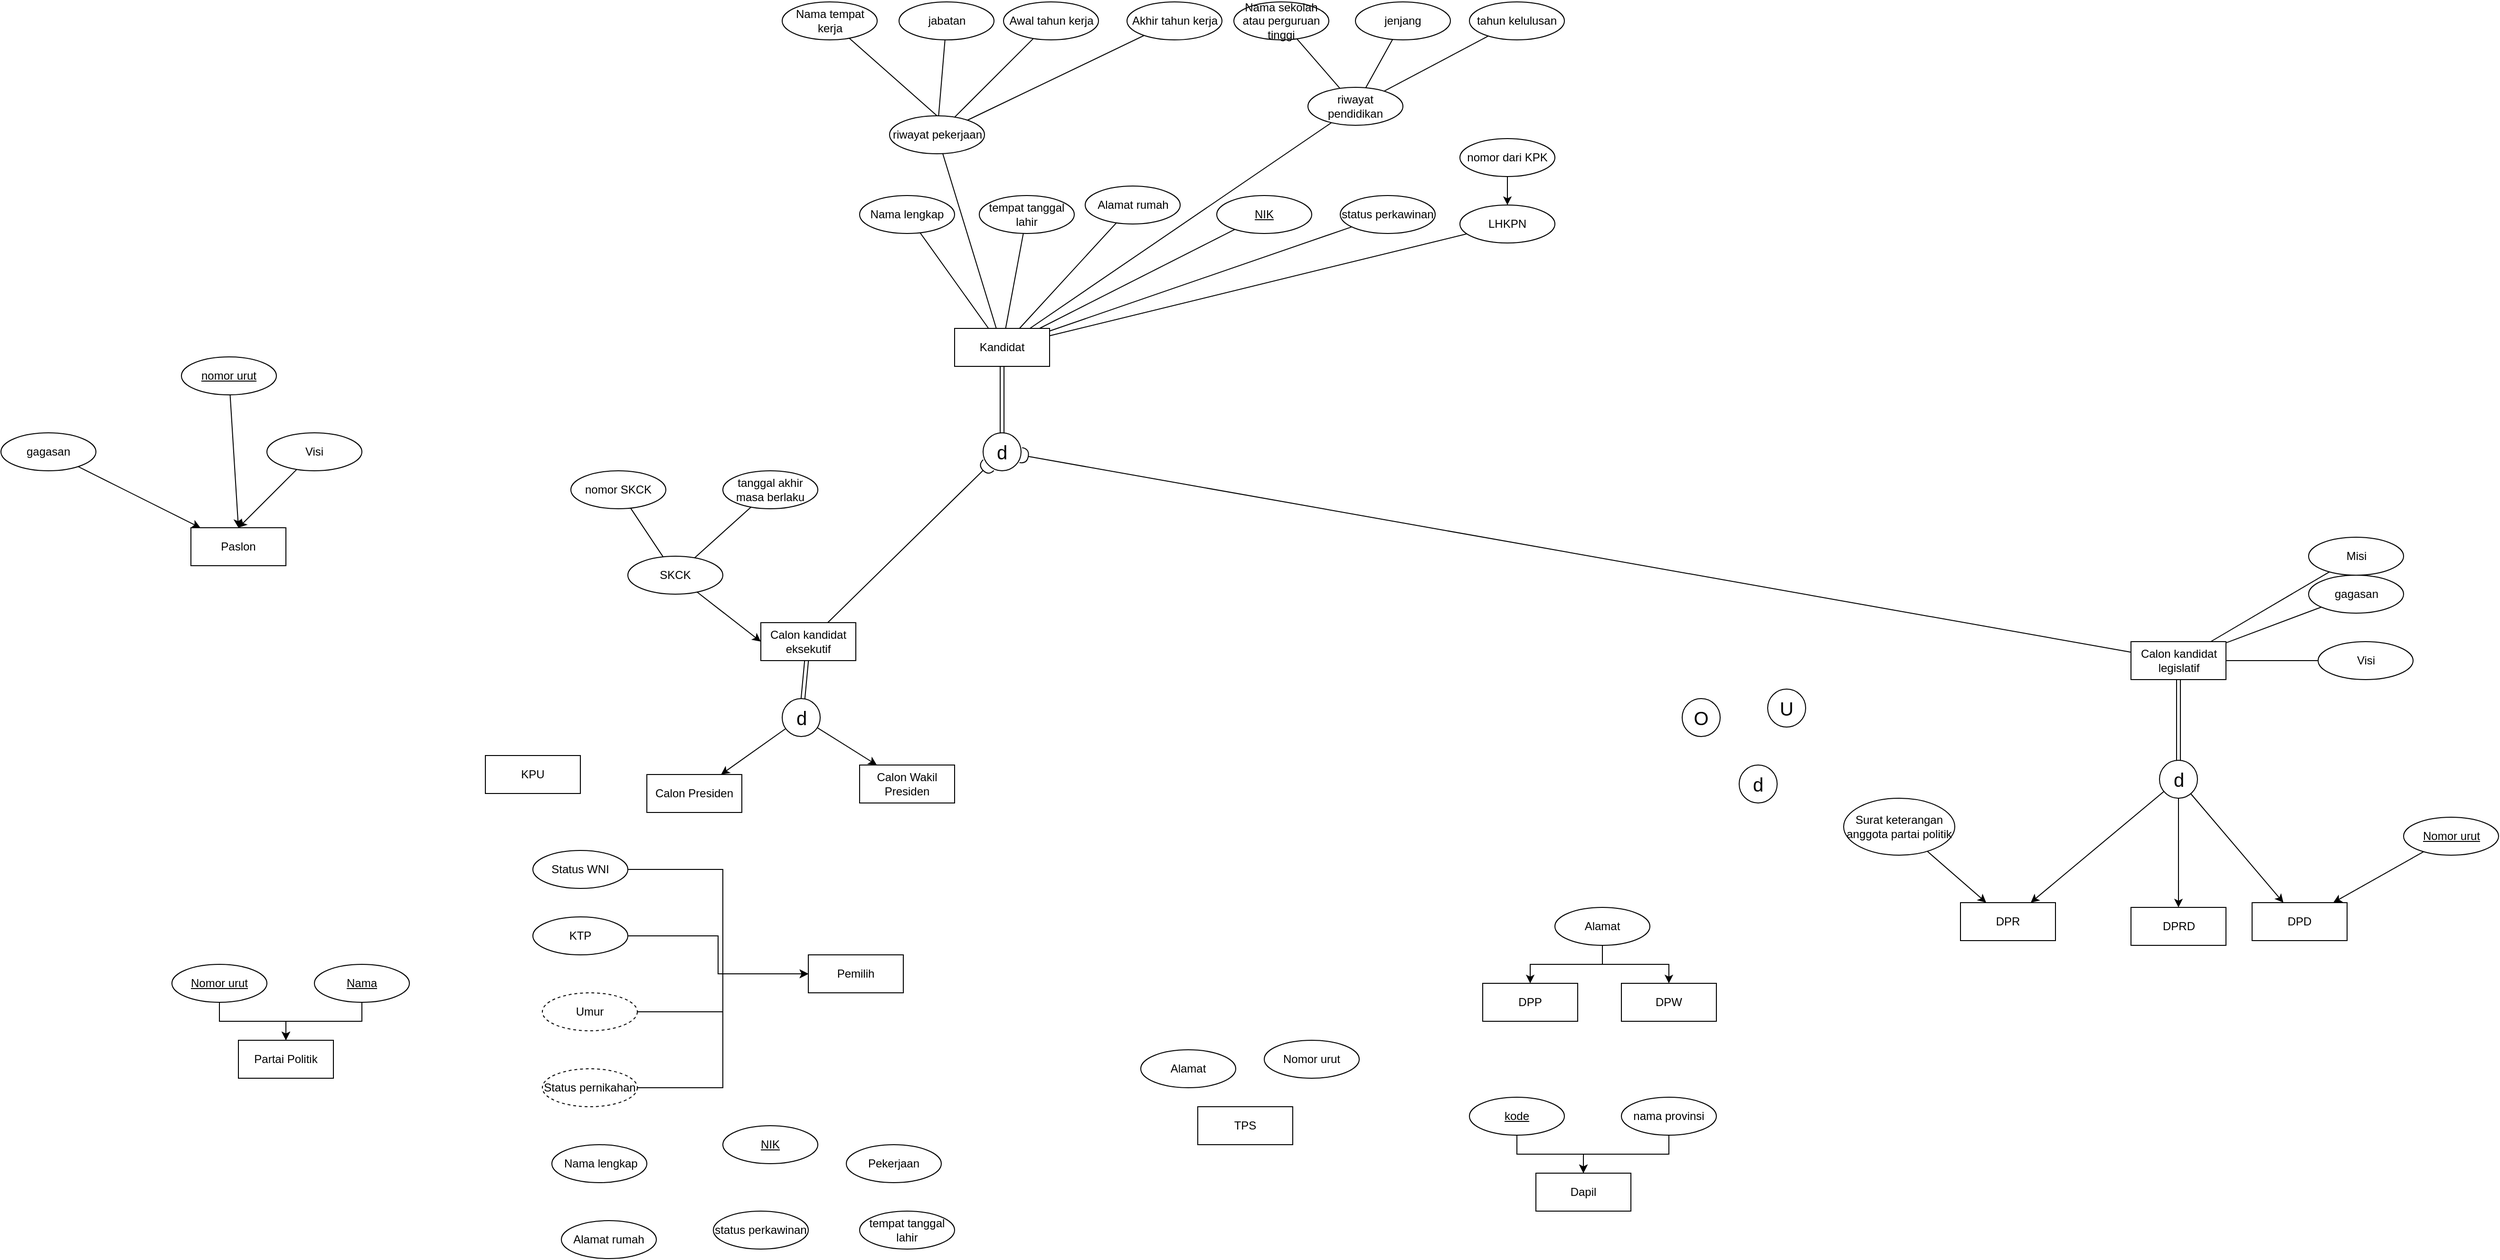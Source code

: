<mxfile version="23.1.6" type="github">
  <diagram name="Page-1" id="nqy8MYTfZK-IS5IxkyHg">
    <mxGraphModel dx="2181" dy="1837" grid="1" gridSize="10" guides="1" tooltips="1" connect="1" arrows="1" fold="1" page="1" pageScale="1" pageWidth="827" pageHeight="1169" math="0" shadow="0">
      <root>
        <mxCell id="0" />
        <mxCell id="1" parent="0" />
        <mxCell id="Rp_q8d3P8gBAkOt-X-FX-1" value="DPR" style="whiteSpace=wrap;html=1;align=center;" parent="1" vertex="1">
          <mxGeometry x="1373" y="285" width="100" height="40" as="geometry" />
        </mxCell>
        <mxCell id="Rp_q8d3P8gBAkOt-X-FX-2" value="DPRD" style="whiteSpace=wrap;html=1;align=center;" parent="1" vertex="1">
          <mxGeometry x="1552.5" y="290" width="100" height="40" as="geometry" />
        </mxCell>
        <mxCell id="Rp_q8d3P8gBAkOt-X-FX-3" value="DPD" style="whiteSpace=wrap;html=1;align=center;" parent="1" vertex="1">
          <mxGeometry x="1680" y="285" width="100" height="40" as="geometry" />
        </mxCell>
        <mxCell id="Rp_q8d3P8gBAkOt-X-FX-4" value="Calon Presiden" style="whiteSpace=wrap;html=1;align=center;" parent="1" vertex="1">
          <mxGeometry x="-10" y="150" width="100" height="40" as="geometry" />
        </mxCell>
        <mxCell id="Rp_q8d3P8gBAkOt-X-FX-5" value="Calon Wakil Presiden" style="whiteSpace=wrap;html=1;align=center;" parent="1" vertex="1">
          <mxGeometry x="214" y="140" width="100" height="40" as="geometry" />
        </mxCell>
        <mxCell id="InDd5PstnEUt9IAhVS5L-50" style="rounded=0;orthogonalLoop=1;jettySize=auto;html=1;shape=link;" edge="1" parent="1" source="06MVGboHxHlyO1YCg4qo-1" target="InDd5PstnEUt9IAhVS5L-49">
          <mxGeometry relative="1" as="geometry" />
        </mxCell>
        <mxCell id="06MVGboHxHlyO1YCg4qo-1" value="Calon kandidat eksekutif" style="whiteSpace=wrap;html=1;align=center;" parent="1" vertex="1">
          <mxGeometry x="110" y="-10" width="100" height="40" as="geometry" />
        </mxCell>
        <mxCell id="InDd5PstnEUt9IAhVS5L-54" style="edgeStyle=orthogonalEdgeStyle;rounded=0;orthogonalLoop=1;jettySize=auto;html=1;shape=link;" edge="1" parent="1" source="06MVGboHxHlyO1YCg4qo-2" target="InDd5PstnEUt9IAhVS5L-53">
          <mxGeometry relative="1" as="geometry" />
        </mxCell>
        <mxCell id="06MVGboHxHlyO1YCg4qo-2" value="Calon kandidat legislatif" style="whiteSpace=wrap;html=1;align=center;" parent="1" vertex="1">
          <mxGeometry x="1552.5" y="10" width="100" height="40" as="geometry" />
        </mxCell>
        <mxCell id="06MVGboHxHlyO1YCg4qo-3" value="Dapil" style="whiteSpace=wrap;html=1;align=center;" parent="1" vertex="1">
          <mxGeometry x="926" y="570" width="100" height="40" as="geometry" />
        </mxCell>
        <mxCell id="06MVGboHxHlyO1YCg4qo-22" value="DPP" style="whiteSpace=wrap;html=1;align=center;" parent="1" vertex="1">
          <mxGeometry x="870" y="370" width="100" height="40" as="geometry" />
        </mxCell>
        <mxCell id="06MVGboHxHlyO1YCg4qo-24" value="DPW" style="whiteSpace=wrap;html=1;align=center;" parent="1" vertex="1">
          <mxGeometry x="1016" y="370" width="100" height="40" as="geometry" />
        </mxCell>
        <mxCell id="06MVGboHxHlyO1YCg4qo-26" style="edgeStyle=orthogonalEdgeStyle;rounded=0;orthogonalLoop=1;jettySize=auto;html=1;entryX=0.5;entryY=0;entryDx=0;entryDy=0;" parent="1" source="06MVGboHxHlyO1YCg4qo-25" target="06MVGboHxHlyO1YCg4qo-24" edge="1">
          <mxGeometry relative="1" as="geometry" />
        </mxCell>
        <mxCell id="06MVGboHxHlyO1YCg4qo-27" style="edgeStyle=orthogonalEdgeStyle;rounded=0;orthogonalLoop=1;jettySize=auto;html=1;entryX=0.5;entryY=0;entryDx=0;entryDy=0;" parent="1" source="06MVGboHxHlyO1YCg4qo-25" target="06MVGboHxHlyO1YCg4qo-22" edge="1">
          <mxGeometry relative="1" as="geometry" />
        </mxCell>
        <mxCell id="06MVGboHxHlyO1YCg4qo-25" value="Alamat" style="ellipse;whiteSpace=wrap;html=1;align=center;" parent="1" vertex="1">
          <mxGeometry x="946" y="290" width="100" height="40" as="geometry" />
        </mxCell>
        <mxCell id="06MVGboHxHlyO1YCg4qo-28" value="KPU" style="whiteSpace=wrap;html=1;align=center;" parent="1" vertex="1">
          <mxGeometry x="-180" y="130" width="100" height="40" as="geometry" />
        </mxCell>
        <mxCell id="06MVGboHxHlyO1YCg4qo-75" style="rounded=0;orthogonalLoop=1;jettySize=auto;html=1;entryX=0;entryY=0.5;entryDx=0;entryDy=0;" parent="1" source="06MVGboHxHlyO1YCg4qo-68" target="06MVGboHxHlyO1YCg4qo-1" edge="1">
          <mxGeometry relative="1" as="geometry" />
        </mxCell>
        <mxCell id="06MVGboHxHlyO1YCg4qo-79" value="Paslon" style="whiteSpace=wrap;html=1;align=center;" parent="1" vertex="1">
          <mxGeometry x="-490" y="-110" width="100" height="40" as="geometry" />
        </mxCell>
        <mxCell id="06MVGboHxHlyO1YCg4qo-88" style="rounded=0;orthogonalLoop=1;jettySize=auto;html=1;entryX=0.5;entryY=0;entryDx=0;entryDy=0;" parent="1" source="06MVGboHxHlyO1YCg4qo-81" target="06MVGboHxHlyO1YCg4qo-79" edge="1">
          <mxGeometry relative="1" as="geometry" />
        </mxCell>
        <mxCell id="06MVGboHxHlyO1YCg4qo-81" value="&lt;u&gt;nomor urut&lt;/u&gt;" style="ellipse;whiteSpace=wrap;html=1;align=center;" parent="1" vertex="1">
          <mxGeometry x="-500" y="-290" width="100" height="40" as="geometry" />
        </mxCell>
        <mxCell id="06MVGboHxHlyO1YCg4qo-87" style="rounded=0;orthogonalLoop=1;jettySize=auto;html=1;entryX=0.5;entryY=0;entryDx=0;entryDy=0;" parent="1" source="06MVGboHxHlyO1YCg4qo-82" target="06MVGboHxHlyO1YCg4qo-79" edge="1">
          <mxGeometry relative="1" as="geometry" />
        </mxCell>
        <mxCell id="06MVGboHxHlyO1YCg4qo-82" value="Visi" style="ellipse;whiteSpace=wrap;html=1;align=center;" parent="1" vertex="1">
          <mxGeometry x="-410" y="-210" width="100" height="40" as="geometry" />
        </mxCell>
        <mxCell id="06MVGboHxHlyO1YCg4qo-89" style="rounded=0;orthogonalLoop=1;jettySize=auto;html=1;" parent="1" source="06MVGboHxHlyO1YCg4qo-83" target="06MVGboHxHlyO1YCg4qo-79" edge="1">
          <mxGeometry relative="1" as="geometry" />
        </mxCell>
        <mxCell id="06MVGboHxHlyO1YCg4qo-83" value="gagasan" style="ellipse;whiteSpace=wrap;html=1;align=center;" parent="1" vertex="1">
          <mxGeometry x="-690" y="-210" width="100" height="40" as="geometry" />
        </mxCell>
        <mxCell id="06MVGboHxHlyO1YCg4qo-95" style="edgeStyle=orthogonalEdgeStyle;rounded=0;orthogonalLoop=1;jettySize=auto;html=1;curved=0;strokeColor=none;" parent="1" source="06MVGboHxHlyO1YCg4qo-91" target="Rp_q8d3P8gBAkOt-X-FX-2" edge="1">
          <mxGeometry relative="1" as="geometry">
            <Array as="points">
              <mxPoint x="382" y="80" />
              <mxPoint x="540" y="80" />
            </Array>
          </mxGeometry>
        </mxCell>
        <mxCell id="InDd5PstnEUt9IAhVS5L-24" style="rounded=0;orthogonalLoop=1;jettySize=auto;html=1;" edge="1" parent="1" source="06MVGboHxHlyO1YCg4qo-91" target="Rp_q8d3P8gBAkOt-X-FX-1">
          <mxGeometry relative="1" as="geometry" />
        </mxCell>
        <mxCell id="06MVGboHxHlyO1YCg4qo-91" value="Surat keterangan anggota partai politik" style="ellipse;whiteSpace=wrap;html=1;align=center;" parent="1" vertex="1">
          <mxGeometry x="1250" y="175" width="117" height="60" as="geometry" />
        </mxCell>
        <mxCell id="06MVGboHxHlyO1YCg4qo-98" style="rounded=0;orthogonalLoop=1;jettySize=auto;html=1;endArrow=none;endFill=0;" parent="1" source="06MVGboHxHlyO1YCg4qo-97" target="06MVGboHxHlyO1YCg4qo-2" edge="1">
          <mxGeometry relative="1" as="geometry" />
        </mxCell>
        <mxCell id="06MVGboHxHlyO1YCg4qo-97" value="Visi" style="ellipse;whiteSpace=wrap;html=1;align=center;" parent="1" vertex="1">
          <mxGeometry x="1749.5" y="10" width="100" height="40" as="geometry" />
        </mxCell>
        <mxCell id="06MVGboHxHlyO1YCg4qo-102" style="rounded=0;orthogonalLoop=1;jettySize=auto;html=1;endArrow=none;endFill=0;" parent="1" source="06MVGboHxHlyO1YCg4qo-99" target="06MVGboHxHlyO1YCg4qo-2" edge="1">
          <mxGeometry relative="1" as="geometry" />
        </mxCell>
        <mxCell id="06MVGboHxHlyO1YCg4qo-99" value="Misi" style="ellipse;whiteSpace=wrap;html=1;align=center;" parent="1" vertex="1">
          <mxGeometry x="1739.5" y="-100" width="100" height="40" as="geometry" />
        </mxCell>
        <mxCell id="06MVGboHxHlyO1YCg4qo-101" style="rounded=0;orthogonalLoop=1;jettySize=auto;html=1;endArrow=none;endFill=0;" parent="1" source="06MVGboHxHlyO1YCg4qo-100" target="06MVGboHxHlyO1YCg4qo-2" edge="1">
          <mxGeometry relative="1" as="geometry" />
        </mxCell>
        <mxCell id="06MVGboHxHlyO1YCg4qo-100" value="gagasan" style="ellipse;whiteSpace=wrap;html=1;align=center;" parent="1" vertex="1">
          <mxGeometry x="1739.5" y="-60" width="100" height="40" as="geometry" />
        </mxCell>
        <mxCell id="06MVGboHxHlyO1YCg4qo-106" style="edgeStyle=orthogonalEdgeStyle;rounded=0;orthogonalLoop=1;jettySize=auto;html=1;" parent="1" source="06MVGboHxHlyO1YCg4qo-103" target="06MVGboHxHlyO1YCg4qo-3" edge="1">
          <mxGeometry relative="1" as="geometry" />
        </mxCell>
        <mxCell id="06MVGboHxHlyO1YCg4qo-103" value="&lt;u&gt;kode&lt;/u&gt;" style="ellipse;whiteSpace=wrap;html=1;align=center;" parent="1" vertex="1">
          <mxGeometry x="856" y="490" width="100" height="40" as="geometry" />
        </mxCell>
        <mxCell id="06MVGboHxHlyO1YCg4qo-107" style="edgeStyle=orthogonalEdgeStyle;rounded=0;orthogonalLoop=1;jettySize=auto;html=1;" parent="1" source="06MVGboHxHlyO1YCg4qo-105" target="06MVGboHxHlyO1YCg4qo-3" edge="1">
          <mxGeometry relative="1" as="geometry" />
        </mxCell>
        <mxCell id="06MVGboHxHlyO1YCg4qo-105" value="nama provinsi" style="ellipse;whiteSpace=wrap;html=1;align=center;" parent="1" vertex="1">
          <mxGeometry x="1016" y="490" width="100" height="40" as="geometry" />
        </mxCell>
        <mxCell id="06MVGboHxHlyO1YCg4qo-109" style="rounded=0;orthogonalLoop=1;jettySize=auto;html=1;" parent="1" source="06MVGboHxHlyO1YCg4qo-108" target="Rp_q8d3P8gBAkOt-X-FX-3" edge="1">
          <mxGeometry relative="1" as="geometry" />
        </mxCell>
        <mxCell id="06MVGboHxHlyO1YCg4qo-108" value="&lt;u&gt;Nomor urut&lt;/u&gt;" style="ellipse;whiteSpace=wrap;html=1;align=center;" parent="1" vertex="1">
          <mxGeometry x="1839.5" y="195" width="100" height="40" as="geometry" />
        </mxCell>
        <mxCell id="06MVGboHxHlyO1YCg4qo-110" value="Pemilih" style="whiteSpace=wrap;html=1;align=center;" parent="1" vertex="1">
          <mxGeometry x="160" y="340" width="100" height="40" as="geometry" />
        </mxCell>
        <mxCell id="06MVGboHxHlyO1YCg4qo-120" style="edgeStyle=orthogonalEdgeStyle;rounded=0;orthogonalLoop=1;jettySize=auto;html=1;" parent="1" source="06MVGboHxHlyO1YCg4qo-112" target="06MVGboHxHlyO1YCg4qo-110" edge="1">
          <mxGeometry relative="1" as="geometry">
            <Array as="points">
              <mxPoint x="70" y="250" />
              <mxPoint x="70" y="360" />
            </Array>
          </mxGeometry>
        </mxCell>
        <mxCell id="06MVGboHxHlyO1YCg4qo-112" value="Status WNI" style="ellipse;whiteSpace=wrap;html=1;align=center;" parent="1" vertex="1">
          <mxGeometry x="-130" y="230" width="100" height="40" as="geometry" />
        </mxCell>
        <mxCell id="06MVGboHxHlyO1YCg4qo-121" style="edgeStyle=orthogonalEdgeStyle;rounded=0;orthogonalLoop=1;jettySize=auto;html=1;" parent="1" source="06MVGboHxHlyO1YCg4qo-113" target="06MVGboHxHlyO1YCg4qo-110" edge="1">
          <mxGeometry relative="1" as="geometry" />
        </mxCell>
        <mxCell id="06MVGboHxHlyO1YCg4qo-113" value="KTP" style="ellipse;whiteSpace=wrap;html=1;align=center;" parent="1" vertex="1">
          <mxGeometry x="-130" y="300" width="100" height="40" as="geometry" />
        </mxCell>
        <mxCell id="06MVGboHxHlyO1YCg4qo-122" style="edgeStyle=orthogonalEdgeStyle;rounded=0;orthogonalLoop=1;jettySize=auto;html=1;" parent="1" source="06MVGboHxHlyO1YCg4qo-115" target="06MVGboHxHlyO1YCg4qo-110" edge="1">
          <mxGeometry relative="1" as="geometry" />
        </mxCell>
        <mxCell id="06MVGboHxHlyO1YCg4qo-115" value="Umur" style="ellipse;whiteSpace=wrap;html=1;align=center;dashed=1;" parent="1" vertex="1">
          <mxGeometry x="-120" y="380" width="100" height="40" as="geometry" />
        </mxCell>
        <mxCell id="06MVGboHxHlyO1YCg4qo-123" style="edgeStyle=orthogonalEdgeStyle;rounded=0;orthogonalLoop=1;jettySize=auto;html=1;" parent="1" source="06MVGboHxHlyO1YCg4qo-119" target="06MVGboHxHlyO1YCg4qo-110" edge="1">
          <mxGeometry relative="1" as="geometry">
            <Array as="points">
              <mxPoint x="70" y="480" />
              <mxPoint x="70" y="360" />
            </Array>
          </mxGeometry>
        </mxCell>
        <mxCell id="06MVGboHxHlyO1YCg4qo-119" value="Status pernikahan" style="ellipse;whiteSpace=wrap;html=1;align=center;dashed=1;" parent="1" vertex="1">
          <mxGeometry x="-120" y="460" width="100" height="40" as="geometry" />
        </mxCell>
        <mxCell id="06MVGboHxHlyO1YCg4qo-124" value="&amp;nbsp;Nama lengkap" style="ellipse;whiteSpace=wrap;html=1;align=center;" parent="1" vertex="1">
          <mxGeometry x="-110" y="540" width="100" height="40" as="geometry" />
        </mxCell>
        <mxCell id="06MVGboHxHlyO1YCg4qo-126" value="Alamat rumah" style="ellipse;whiteSpace=wrap;html=1;align=center;" parent="1" vertex="1">
          <mxGeometry x="-100" y="620" width="100" height="40" as="geometry" />
        </mxCell>
        <mxCell id="06MVGboHxHlyO1YCg4qo-127" value="&lt;u&gt;NIK&lt;/u&gt;" style="ellipse;whiteSpace=wrap;html=1;align=center;" parent="1" vertex="1">
          <mxGeometry x="70" y="520" width="100" height="40" as="geometry" />
        </mxCell>
        <mxCell id="06MVGboHxHlyO1YCg4qo-130" value="status perkawinan" style="ellipse;whiteSpace=wrap;html=1;align=center;" parent="1" vertex="1">
          <mxGeometry x="60" y="610" width="100" height="40" as="geometry" />
        </mxCell>
        <mxCell id="06MVGboHxHlyO1YCg4qo-133" value="tempat tanggal lahir" style="ellipse;whiteSpace=wrap;html=1;align=center;" parent="1" vertex="1">
          <mxGeometry x="214" y="610" width="100" height="40" as="geometry" />
        </mxCell>
        <mxCell id="06MVGboHxHlyO1YCg4qo-134" value="Pekerjaan" style="ellipse;whiteSpace=wrap;html=1;align=center;" parent="1" vertex="1">
          <mxGeometry x="200" y="540" width="100" height="40" as="geometry" />
        </mxCell>
        <mxCell id="06MVGboHxHlyO1YCg4qo-135" value="TPS" style="whiteSpace=wrap;html=1;align=center;" parent="1" vertex="1">
          <mxGeometry x="570" y="500" width="100" height="40" as="geometry" />
        </mxCell>
        <mxCell id="06MVGboHxHlyO1YCg4qo-136" value="Nomor urut" style="ellipse;whiteSpace=wrap;html=1;align=center;" parent="1" vertex="1">
          <mxGeometry x="640" y="430" width="100" height="40" as="geometry" />
        </mxCell>
        <mxCell id="06MVGboHxHlyO1YCg4qo-137" value="Alamat" style="ellipse;whiteSpace=wrap;html=1;align=center;" parent="1" vertex="1">
          <mxGeometry x="510" y="440" width="100" height="40" as="geometry" />
        </mxCell>
        <mxCell id="InDd5PstnEUt9IAhVS5L-10" value="&lt;font style=&quot;font-size: 20px;&quot;&gt;d&lt;/font&gt;" style="ellipse;whiteSpace=wrap;html=1;aspect=fixed;" vertex="1" parent="1">
          <mxGeometry x="1140" y="140" width="40" height="40" as="geometry" />
        </mxCell>
        <mxCell id="InDd5PstnEUt9IAhVS5L-11" value="&lt;font style=&quot;font-size: 20px;&quot;&gt;U&lt;/font&gt;" style="ellipse;whiteSpace=wrap;html=1;aspect=fixed;" vertex="1" parent="1">
          <mxGeometry x="1170" y="60" width="40" height="40" as="geometry" />
        </mxCell>
        <mxCell id="InDd5PstnEUt9IAhVS5L-13" value="&lt;font style=&quot;font-size: 20px;&quot;&gt;O&lt;/font&gt;" style="ellipse;whiteSpace=wrap;html=1;aspect=fixed;" vertex="1" parent="1">
          <mxGeometry x="1080" y="70" width="40" height="40" as="geometry" />
        </mxCell>
        <mxCell id="InDd5PstnEUt9IAhVS5L-39" style="rounded=0;orthogonalLoop=1;jettySize=auto;html=1;endArrow=none;endFill=0;shape=link;" edge="1" parent="1" source="06MVGboHxHlyO1YCg4qo-29" target="InDd5PstnEUt9IAhVS5L-38">
          <mxGeometry relative="1" as="geometry" />
        </mxCell>
        <mxCell id="06MVGboHxHlyO1YCg4qo-29" value="Kandidat" style="whiteSpace=wrap;html=1;align=center;" parent="1" vertex="1">
          <mxGeometry x="314" y="-320" width="100" height="40" as="geometry" />
        </mxCell>
        <mxCell id="06MVGboHxHlyO1YCg4qo-30" value="Nama lengkap" style="ellipse;whiteSpace=wrap;html=1;align=center;" parent="1" vertex="1">
          <mxGeometry x="214" y="-460" width="100" height="40" as="geometry" />
        </mxCell>
        <mxCell id="06MVGboHxHlyO1YCg4qo-31" value="tempat tanggal lahir" style="ellipse;whiteSpace=wrap;html=1;align=center;" parent="1" vertex="1">
          <mxGeometry x="340" y="-460" width="100" height="40" as="geometry" />
        </mxCell>
        <mxCell id="06MVGboHxHlyO1YCg4qo-32" value="Alamat rumah" style="ellipse;whiteSpace=wrap;html=1;align=center;" parent="1" vertex="1">
          <mxGeometry x="451.5" y="-470" width="100" height="40" as="geometry" />
        </mxCell>
        <mxCell id="06MVGboHxHlyO1YCg4qo-33" value="&lt;u&gt;NIK&lt;/u&gt;" style="ellipse;whiteSpace=wrap;html=1;align=center;" parent="1" vertex="1">
          <mxGeometry x="590" y="-460" width="100" height="40" as="geometry" />
        </mxCell>
        <mxCell id="06MVGboHxHlyO1YCg4qo-35" value="status perkawinan" style="ellipse;whiteSpace=wrap;html=1;align=center;" parent="1" vertex="1">
          <mxGeometry x="720" y="-460" width="100" height="40" as="geometry" />
        </mxCell>
        <mxCell id="06MVGboHxHlyO1YCg4qo-66" value="" style="group" parent="1" vertex="1" connectable="0">
          <mxGeometry x="846" y="-520" width="100" height="110" as="geometry" />
        </mxCell>
        <mxCell id="06MVGboHxHlyO1YCg4qo-38" value="LHKPN" style="ellipse;whiteSpace=wrap;html=1;align=center;" parent="06MVGboHxHlyO1YCg4qo-66" vertex="1">
          <mxGeometry y="70" width="100" height="40" as="geometry" />
        </mxCell>
        <mxCell id="06MVGboHxHlyO1YCg4qo-63" value="nomor dari KPK" style="ellipse;whiteSpace=wrap;html=1;align=center;" parent="06MVGboHxHlyO1YCg4qo-66" vertex="1">
          <mxGeometry width="100" height="40" as="geometry" />
        </mxCell>
        <mxCell id="06MVGboHxHlyO1YCg4qo-65" style="edgeStyle=orthogonalEdgeStyle;rounded=0;orthogonalLoop=1;jettySize=auto;html=1;" parent="06MVGboHxHlyO1YCg4qo-66" source="06MVGboHxHlyO1YCg4qo-63" target="06MVGboHxHlyO1YCg4qo-38" edge="1">
          <mxGeometry relative="1" as="geometry" />
        </mxCell>
        <mxCell id="InDd5PstnEUt9IAhVS5L-1" style="rounded=0;orthogonalLoop=1;jettySize=auto;html=1;startArrow=none;startFill=0;endArrow=none;endFill=0;" edge="1" parent="1" source="06MVGboHxHlyO1YCg4qo-30" target="06MVGboHxHlyO1YCg4qo-29">
          <mxGeometry relative="1" as="geometry" />
        </mxCell>
        <mxCell id="InDd5PstnEUt9IAhVS5L-2" style="rounded=0;orthogonalLoop=1;jettySize=auto;html=1;endArrow=none;endFill=0;" edge="1" parent="1" source="06MVGboHxHlyO1YCg4qo-31" target="06MVGboHxHlyO1YCg4qo-29">
          <mxGeometry relative="1" as="geometry" />
        </mxCell>
        <mxCell id="InDd5PstnEUt9IAhVS5L-3" style="rounded=0;orthogonalLoop=1;jettySize=auto;html=1;endArrow=none;endFill=0;" edge="1" parent="1" source="06MVGboHxHlyO1YCg4qo-32" target="06MVGboHxHlyO1YCg4qo-29">
          <mxGeometry relative="1" as="geometry" />
        </mxCell>
        <mxCell id="InDd5PstnEUt9IAhVS5L-4" style="rounded=0;orthogonalLoop=1;jettySize=auto;html=1;endArrow=none;endFill=0;" edge="1" parent="1" source="06MVGboHxHlyO1YCg4qo-33" target="06MVGboHxHlyO1YCg4qo-29">
          <mxGeometry relative="1" as="geometry" />
        </mxCell>
        <mxCell id="InDd5PstnEUt9IAhVS5L-6" style="rounded=0;orthogonalLoop=1;jettySize=auto;html=1;endArrow=none;endFill=0;" edge="1" parent="1" source="06MVGboHxHlyO1YCg4qo-35" target="06MVGboHxHlyO1YCg4qo-29">
          <mxGeometry relative="1" as="geometry" />
        </mxCell>
        <mxCell id="InDd5PstnEUt9IAhVS5L-7" style="rounded=0;orthogonalLoop=1;jettySize=auto;html=1;endArrow=none;endFill=0;" edge="1" parent="1" source="06MVGboHxHlyO1YCg4qo-36" target="06MVGboHxHlyO1YCg4qo-29">
          <mxGeometry relative="1" as="geometry" />
        </mxCell>
        <mxCell id="InDd5PstnEUt9IAhVS5L-8" style="rounded=0;orthogonalLoop=1;jettySize=auto;html=1;endArrow=none;endFill=0;" edge="1" parent="1" source="06MVGboHxHlyO1YCg4qo-37" target="06MVGboHxHlyO1YCg4qo-29">
          <mxGeometry relative="1" as="geometry" />
        </mxCell>
        <mxCell id="InDd5PstnEUt9IAhVS5L-31" style="rounded=0;orthogonalLoop=1;jettySize=auto;html=1;endArrow=none;endFill=0;" edge="1" parent="1" source="06MVGboHxHlyO1YCg4qo-38" target="06MVGboHxHlyO1YCg4qo-29">
          <mxGeometry relative="1" as="geometry">
            <mxPoint x="950" y="-400" as="targetPoint" />
          </mxGeometry>
        </mxCell>
        <mxCell id="InDd5PstnEUt9IAhVS5L-41" style="rounded=0;orthogonalLoop=1;jettySize=auto;html=1;endArrow=none;endFill=0;startArrow=halfCircle;startFill=0;" edge="1" parent="1" source="InDd5PstnEUt9IAhVS5L-38" target="06MVGboHxHlyO1YCg4qo-2">
          <mxGeometry relative="1" as="geometry">
            <mxPoint x="460" y="-100" as="sourcePoint" />
          </mxGeometry>
        </mxCell>
        <mxCell id="InDd5PstnEUt9IAhVS5L-42" style="rounded=0;orthogonalLoop=1;jettySize=auto;html=1;endArrow=none;endFill=0;startArrow=halfCircle;startFill=0;" edge="1" parent="1" source="InDd5PstnEUt9IAhVS5L-38" target="06MVGboHxHlyO1YCg4qo-1">
          <mxGeometry relative="1" as="geometry" />
        </mxCell>
        <mxCell id="InDd5PstnEUt9IAhVS5L-38" value="&lt;font style=&quot;font-size: 20px;&quot;&gt;d&lt;/font&gt;" style="ellipse;whiteSpace=wrap;html=1;aspect=fixed;" vertex="1" parent="1">
          <mxGeometry x="344" y="-210" width="40" height="40" as="geometry" />
        </mxCell>
        <mxCell id="06MVGboHxHlyO1YCg4qo-68" value="SKCK" style="ellipse;whiteSpace=wrap;html=1;align=center;" parent="1" vertex="1">
          <mxGeometry x="-30" y="-80" width="100" height="40" as="geometry" />
        </mxCell>
        <mxCell id="06MVGboHxHlyO1YCg4qo-70" value="tanggal akhir masa berlaku" style="ellipse;whiteSpace=wrap;html=1;align=center;" parent="1" vertex="1">
          <mxGeometry x="70" y="-170" width="100" height="40" as="geometry" />
        </mxCell>
        <mxCell id="06MVGboHxHlyO1YCg4qo-69" value="nomor SKCK" style="ellipse;whiteSpace=wrap;html=1;align=center;" parent="1" vertex="1">
          <mxGeometry x="-90" y="-170" width="100" height="40" as="geometry" />
        </mxCell>
        <mxCell id="06MVGboHxHlyO1YCg4qo-72" style="rounded=0;orthogonalLoop=1;jettySize=auto;html=1;endArrow=none;endFill=0;" parent="1" source="06MVGboHxHlyO1YCg4qo-70" target="06MVGboHxHlyO1YCg4qo-68" edge="1">
          <mxGeometry relative="1" as="geometry" />
        </mxCell>
        <mxCell id="06MVGboHxHlyO1YCg4qo-71" style="rounded=0;orthogonalLoop=1;jettySize=auto;html=1;endArrow=none;endFill=0;" parent="1" source="06MVGboHxHlyO1YCg4qo-69" target="06MVGboHxHlyO1YCg4qo-68" edge="1">
          <mxGeometry relative="1" as="geometry" />
        </mxCell>
        <mxCell id="06MVGboHxHlyO1YCg4qo-37" value="riwayat pendidikan" style="ellipse;whiteSpace=wrap;html=1;align=center;" parent="1" vertex="1">
          <mxGeometry x="686" y="-574" width="100" height="40" as="geometry" />
        </mxCell>
        <mxCell id="06MVGboHxHlyO1YCg4qo-58" style="rounded=0;orthogonalLoop=1;jettySize=auto;html=1;endArrow=none;endFill=0;" parent="1" source="06MVGboHxHlyO1YCg4qo-55" target="06MVGboHxHlyO1YCg4qo-37" edge="1">
          <mxGeometry relative="1" as="geometry" />
        </mxCell>
        <mxCell id="06MVGboHxHlyO1YCg4qo-55" value="Nama sekolah atau perguruan tinggi" style="ellipse;whiteSpace=wrap;html=1;align=center;" parent="1" vertex="1">
          <mxGeometry x="608" y="-664" width="100" height="40" as="geometry" />
        </mxCell>
        <mxCell id="06MVGboHxHlyO1YCg4qo-59" style="rounded=0;orthogonalLoop=1;jettySize=auto;html=1;endArrow=none;endFill=0;" parent="1" source="06MVGboHxHlyO1YCg4qo-56" target="06MVGboHxHlyO1YCg4qo-37" edge="1">
          <mxGeometry relative="1" as="geometry" />
        </mxCell>
        <mxCell id="06MVGboHxHlyO1YCg4qo-56" value="jenjang" style="ellipse;whiteSpace=wrap;html=1;align=center;" parent="1" vertex="1">
          <mxGeometry x="736" y="-664" width="100" height="40" as="geometry" />
        </mxCell>
        <mxCell id="06MVGboHxHlyO1YCg4qo-60" style="rounded=0;orthogonalLoop=1;jettySize=auto;html=1;endArrow=none;endFill=0;" parent="1" source="06MVGboHxHlyO1YCg4qo-57" target="06MVGboHxHlyO1YCg4qo-37" edge="1">
          <mxGeometry relative="1" as="geometry" />
        </mxCell>
        <mxCell id="06MVGboHxHlyO1YCg4qo-57" value="tahun kelulusan" style="ellipse;whiteSpace=wrap;html=1;align=center;" parent="1" vertex="1">
          <mxGeometry x="856" y="-664" width="100" height="40" as="geometry" />
        </mxCell>
        <mxCell id="06MVGboHxHlyO1YCg4qo-36" value="riwayat pekerjaan" style="ellipse;whiteSpace=wrap;html=1;align=center;" parent="1" vertex="1">
          <mxGeometry x="245.5" y="-544" width="100" height="40" as="geometry" />
        </mxCell>
        <mxCell id="06MVGboHxHlyO1YCg4qo-43" style="rounded=0;orthogonalLoop=1;jettySize=auto;html=1;entryX=0.5;entryY=0;entryDx=0;entryDy=0;endArrow=none;endFill=0;" parent="1" source="06MVGboHxHlyO1YCg4qo-39" target="06MVGboHxHlyO1YCg4qo-36" edge="1">
          <mxGeometry relative="1" as="geometry" />
        </mxCell>
        <mxCell id="06MVGboHxHlyO1YCg4qo-39" value="Nama tempat kerja" style="ellipse;whiteSpace=wrap;html=1;align=center;" parent="1" vertex="1">
          <mxGeometry x="132.5" y="-664" width="100" height="40" as="geometry" />
        </mxCell>
        <mxCell id="06MVGboHxHlyO1YCg4qo-51" style="rounded=0;orthogonalLoop=1;jettySize=auto;html=1;endArrow=none;endFill=0;" parent="1" source="06MVGboHxHlyO1YCg4qo-40" target="06MVGboHxHlyO1YCg4qo-36" edge="1">
          <mxGeometry relative="1" as="geometry" />
        </mxCell>
        <mxCell id="06MVGboHxHlyO1YCg4qo-40" value="jabatan" style="ellipse;whiteSpace=wrap;html=1;align=center;" parent="1" vertex="1">
          <mxGeometry x="255.5" y="-664" width="100" height="40" as="geometry" />
        </mxCell>
        <mxCell id="06MVGboHxHlyO1YCg4qo-46" style="rounded=0;orthogonalLoop=1;jettySize=auto;html=1;endArrow=none;endFill=0;" parent="1" source="06MVGboHxHlyO1YCg4qo-41" target="06MVGboHxHlyO1YCg4qo-36" edge="1">
          <mxGeometry relative="1" as="geometry" />
        </mxCell>
        <mxCell id="06MVGboHxHlyO1YCg4qo-41" value="Awal tahun kerja" style="ellipse;whiteSpace=wrap;html=1;align=center;" parent="1" vertex="1">
          <mxGeometry x="365.5" y="-664" width="100" height="40" as="geometry" />
        </mxCell>
        <mxCell id="06MVGboHxHlyO1YCg4qo-49" style="rounded=0;orthogonalLoop=1;jettySize=auto;html=1;endArrow=none;endFill=0;" parent="1" source="06MVGboHxHlyO1YCg4qo-42" target="06MVGboHxHlyO1YCg4qo-36" edge="1">
          <mxGeometry relative="1" as="geometry" />
        </mxCell>
        <mxCell id="06MVGboHxHlyO1YCg4qo-42" value="Akhir tahun kerja" style="ellipse;whiteSpace=wrap;html=1;align=center;" parent="1" vertex="1">
          <mxGeometry x="495.5" y="-664" width="100" height="40" as="geometry" />
        </mxCell>
        <mxCell id="InDd5PstnEUt9IAhVS5L-51" style="rounded=0;orthogonalLoop=1;jettySize=auto;html=1;" edge="1" parent="1" source="InDd5PstnEUt9IAhVS5L-49" target="Rp_q8d3P8gBAkOt-X-FX-5">
          <mxGeometry relative="1" as="geometry" />
        </mxCell>
        <mxCell id="InDd5PstnEUt9IAhVS5L-52" style="rounded=0;orthogonalLoop=1;jettySize=auto;html=1;" edge="1" parent="1" source="InDd5PstnEUt9IAhVS5L-49" target="Rp_q8d3P8gBAkOt-X-FX-4">
          <mxGeometry relative="1" as="geometry" />
        </mxCell>
        <mxCell id="InDd5PstnEUt9IAhVS5L-49" value="&lt;font style=&quot;font-size: 20px;&quot;&gt;d&lt;/font&gt;" style="ellipse;whiteSpace=wrap;html=1;aspect=fixed;" vertex="1" parent="1">
          <mxGeometry x="132.5" y="70" width="40" height="40" as="geometry" />
        </mxCell>
        <mxCell id="InDd5PstnEUt9IAhVS5L-55" style="rounded=0;orthogonalLoop=1;jettySize=auto;html=1;" edge="1" parent="1" source="InDd5PstnEUt9IAhVS5L-53" target="Rp_q8d3P8gBAkOt-X-FX-1">
          <mxGeometry relative="1" as="geometry" />
        </mxCell>
        <mxCell id="InDd5PstnEUt9IAhVS5L-56" style="rounded=0;orthogonalLoop=1;jettySize=auto;html=1;" edge="1" parent="1" source="InDd5PstnEUt9IAhVS5L-53" target="Rp_q8d3P8gBAkOt-X-FX-2">
          <mxGeometry relative="1" as="geometry" />
        </mxCell>
        <mxCell id="InDd5PstnEUt9IAhVS5L-57" style="rounded=0;orthogonalLoop=1;jettySize=auto;html=1;" edge="1" parent="1" source="InDd5PstnEUt9IAhVS5L-53" target="Rp_q8d3P8gBAkOt-X-FX-3">
          <mxGeometry relative="1" as="geometry" />
        </mxCell>
        <mxCell id="InDd5PstnEUt9IAhVS5L-53" value="&lt;font style=&quot;font-size: 20px;&quot;&gt;d&lt;/font&gt;" style="ellipse;whiteSpace=wrap;html=1;aspect=fixed;" vertex="1" parent="1">
          <mxGeometry x="1582.5" y="135" width="40" height="40" as="geometry" />
        </mxCell>
        <mxCell id="06MVGboHxHlyO1YCg4qo-7" value="&lt;u&gt;Nama&lt;/u&gt;" style="ellipse;whiteSpace=wrap;html=1;align=center;" parent="1" vertex="1">
          <mxGeometry x="-360" y="350" width="100" height="40" as="geometry" />
        </mxCell>
        <mxCell id="06MVGboHxHlyO1YCg4qo-6" value="&lt;u&gt;Nomor urut&lt;/u&gt;" style="ellipse;whiteSpace=wrap;html=1;align=center;" parent="1" vertex="1">
          <mxGeometry x="-510" y="350" width="100" height="40" as="geometry" />
        </mxCell>
        <mxCell id="06MVGboHxHlyO1YCg4qo-4" value="Partai Politik" style="whiteSpace=wrap;html=1;align=center;" parent="1" vertex="1">
          <mxGeometry x="-440" y="430" width="100" height="40" as="geometry" />
        </mxCell>
        <mxCell id="06MVGboHxHlyO1YCg4qo-8" style="edgeStyle=orthogonalEdgeStyle;rounded=0;orthogonalLoop=1;jettySize=auto;html=1;entryX=0.5;entryY=0;entryDx=0;entryDy=0;" parent="1" source="06MVGboHxHlyO1YCg4qo-7" target="06MVGboHxHlyO1YCg4qo-4" edge="1">
          <mxGeometry relative="1" as="geometry" />
        </mxCell>
        <mxCell id="06MVGboHxHlyO1YCg4qo-90" style="edgeStyle=orthogonalEdgeStyle;rounded=0;orthogonalLoop=1;jettySize=auto;html=1;" parent="1" source="06MVGboHxHlyO1YCg4qo-6" target="06MVGboHxHlyO1YCg4qo-4" edge="1">
          <mxGeometry relative="1" as="geometry" />
        </mxCell>
      </root>
    </mxGraphModel>
  </diagram>
</mxfile>
